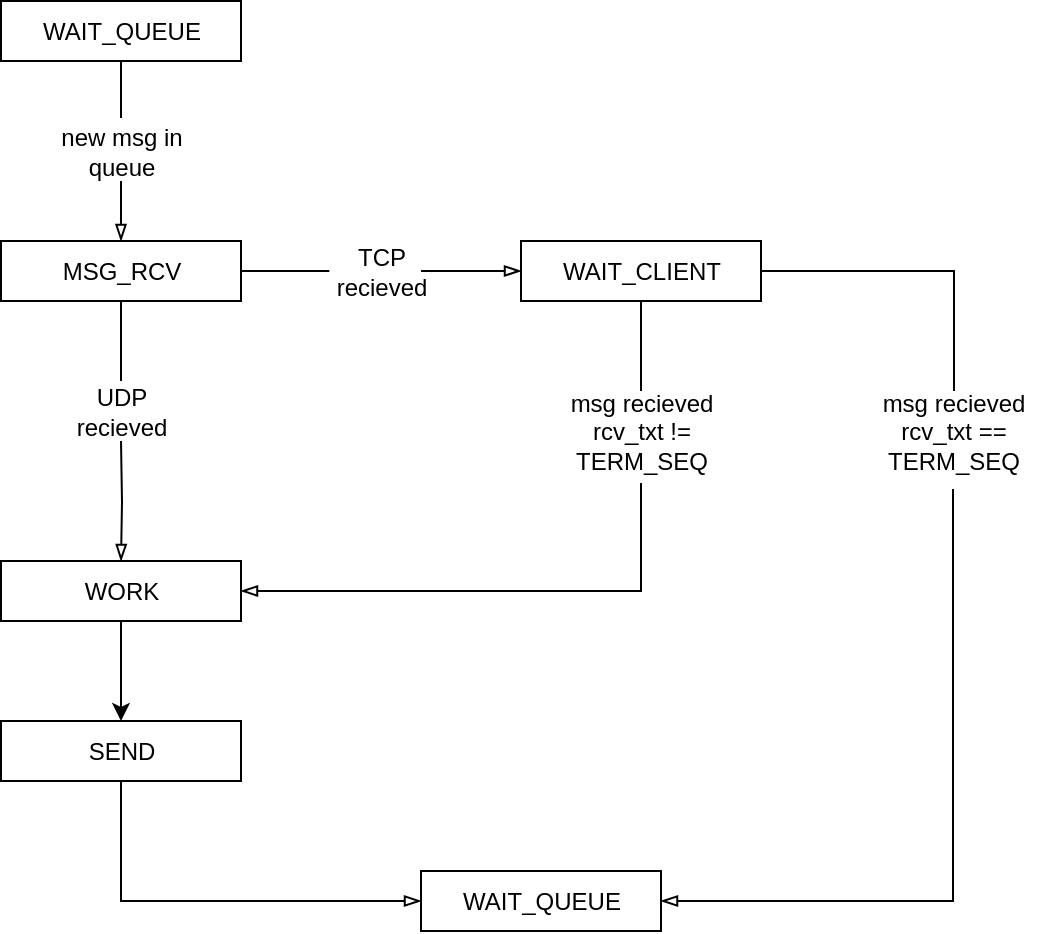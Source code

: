 <mxfile version="10.4.9" type="github"><diagram id="6dvnHG1m3vmrQf_y6KGc" name="Page-1"><mxGraphModel dx="840" dy="594" grid="0" gridSize="10" guides="1" tooltips="1" connect="1" arrows="1" fold="1" page="1" pageScale="1" pageWidth="827" pageHeight="583" background="none" math="0" shadow="0"><root><mxCell id="0"/><mxCell id="1" parent="0"/><mxCell id="-jwEHmoToY9I8rXiVObU-21" style="edgeStyle=orthogonalEdgeStyle;rounded=0;orthogonalLoop=1;jettySize=auto;html=1;exitX=0.5;exitY=1;exitDx=0;exitDy=0;strokeColor=#000000;endArrow=none;endFill=0;" parent="1" source="-jwEHmoToY9I8rXiVObU-1" edge="1"><mxGeometry relative="1" as="geometry"><mxPoint x="211.5" y="117" as="targetPoint"/></mxGeometry></mxCell><mxCell id="-jwEHmoToY9I8rXiVObU-1" value="WAIT_QUEUE" style="rounded=0;whiteSpace=wrap;html=1;" parent="1" vertex="1"><mxGeometry x="151.5" y="58.5" width="120" height="30" as="geometry"/></mxCell><mxCell id="-jwEHmoToY9I8rXiVObU-23" style="edgeStyle=orthogonalEdgeStyle;rounded=0;orthogonalLoop=1;jettySize=auto;html=1;exitX=0.5;exitY=1;exitDx=0;exitDy=0;endArrow=none;endFill=0;strokeColor=#000000;" parent="1" source="-jwEHmoToY9I8rXiVObU-2" edge="1"><mxGeometry relative="1" as="geometry"><mxPoint x="211.5" y="248.5" as="targetPoint"/></mxGeometry></mxCell><mxCell id="-jwEHmoToY9I8rXiVObU-25" style="edgeStyle=orthogonalEdgeStyle;rounded=0;orthogonalLoop=1;jettySize=auto;html=1;exitX=1;exitY=0.5;exitDx=0;exitDy=0;endArrow=none;endFill=0;strokeColor=#000000;" parent="1" source="-jwEHmoToY9I8rXiVObU-2" edge="1"><mxGeometry relative="1" as="geometry"><mxPoint x="315.667" y="193.5" as="targetPoint"/></mxGeometry></mxCell><mxCell id="-jwEHmoToY9I8rXiVObU-2" value="MSG_RCV" style="rounded=0;whiteSpace=wrap;html=1;" parent="1" vertex="1"><mxGeometry x="151.5" y="178.5" width="120" height="30" as="geometry"/></mxCell><mxCell id="-jwEHmoToY9I8rXiVObU-10" style="edgeStyle=orthogonalEdgeStyle;rounded=0;orthogonalLoop=1;jettySize=auto;html=1;exitX=0.5;exitY=1;exitDx=0;exitDy=0;entryX=0.5;entryY=0;entryDx=0;entryDy=0;" parent="1" source="-jwEHmoToY9I8rXiVObU-4" target="-jwEHmoToY9I8rXiVObU-9" edge="1"><mxGeometry relative="1" as="geometry"/></mxCell><mxCell id="-jwEHmoToY9I8rXiVObU-4" value="WORK" style="rounded=0;whiteSpace=wrap;html=1;" parent="1" vertex="1"><mxGeometry x="151.5" y="338.5" width="120" height="30" as="geometry"/></mxCell><mxCell id="-jwEHmoToY9I8rXiVObU-26" style="edgeStyle=orthogonalEdgeStyle;rounded=0;orthogonalLoop=1;jettySize=auto;html=1;exitX=1;exitY=0.5;exitDx=0;exitDy=0;entryX=0;entryY=0.5;entryDx=0;entryDy=0;endArrow=blockThin;endFill=0;strokeColor=#000000;" parent="1" source="-jwEHmoToY9I8rXiVObU-7" target="-jwEHmoToY9I8rXiVObU-11" edge="1"><mxGeometry relative="1" as="geometry"/></mxCell><mxCell id="-jwEHmoToY9I8rXiVObU-7" value="TCP recieved" style="text;html=1;strokeColor=none;fillColor=none;align=center;verticalAlign=middle;whiteSpace=wrap;rounded=0;" parent="1" vertex="1"><mxGeometry x="321.5" y="183.5" width="40" height="20" as="geometry"/></mxCell><mxCell id="-jwEHmoToY9I8rXiVObU-34" style="edgeStyle=orthogonalEdgeStyle;rounded=0;orthogonalLoop=1;jettySize=auto;html=1;exitX=0.5;exitY=1;exitDx=0;exitDy=0;entryX=0;entryY=0.5;entryDx=0;entryDy=0;endArrow=blockThin;endFill=0;strokeColor=#000000;" parent="1" source="-jwEHmoToY9I8rXiVObU-9" target="-jwEHmoToY9I8rXiVObU-33" edge="1"><mxGeometry relative="1" as="geometry"/></mxCell><mxCell id="-jwEHmoToY9I8rXiVObU-9" value="SEND" style="rounded=0;whiteSpace=wrap;html=1;" parent="1" vertex="1"><mxGeometry x="151.5" y="418.5" width="120" height="30" as="geometry"/></mxCell><mxCell id="-jwEHmoToY9I8rXiVObU-30" style="edgeStyle=orthogonalEdgeStyle;rounded=0;orthogonalLoop=1;jettySize=auto;html=1;exitX=0.5;exitY=1;exitDx=0;exitDy=0;entryX=0.5;entryY=0;entryDx=0;entryDy=0;endArrow=none;endFill=0;strokeColor=#000000;" parent="1" source="-jwEHmoToY9I8rXiVObU-11" target="-jwEHmoToY9I8rXiVObU-29" edge="1"><mxGeometry relative="1" as="geometry"/></mxCell><mxCell id="-jwEHmoToY9I8rXiVObU-31" style="edgeStyle=orthogonalEdgeStyle;rounded=0;orthogonalLoop=1;jettySize=auto;html=1;exitX=1;exitY=0.5;exitDx=0;exitDy=0;endArrow=none;endFill=0;strokeColor=#000000;" parent="1" source="-jwEHmoToY9I8rXiVObU-11" target="-jwEHmoToY9I8rXiVObU-19" edge="1"><mxGeometry relative="1" as="geometry"/></mxCell><mxCell id="-jwEHmoToY9I8rXiVObU-11" value="WAIT_CLIENT" style="rounded=0;whiteSpace=wrap;html=1;" parent="1" vertex="1"><mxGeometry x="411.5" y="178.5" width="120" height="30" as="geometry"/></mxCell><mxCell id="-jwEHmoToY9I8rXiVObU-22" style="edgeStyle=orthogonalEdgeStyle;rounded=0;orthogonalLoop=1;jettySize=auto;html=1;entryX=0.5;entryY=0;entryDx=0;entryDy=0;endArrow=blockThin;endFill=0;strokeColor=#000000;" parent="1" target="-jwEHmoToY9I8rXiVObU-2" edge="1"><mxGeometry relative="1" as="geometry"><mxPoint x="211.5" y="148.5" as="sourcePoint"/></mxGeometry></mxCell><mxCell id="-jwEHmoToY9I8rXiVObU-12" value="new msg in queue" style="text;html=1;strokeColor=none;fillColor=none;align=center;verticalAlign=middle;whiteSpace=wrap;rounded=0;" parent="1" vertex="1"><mxGeometry x="171.5" y="123.5" width="80" height="20" as="geometry"/></mxCell><mxCell id="-jwEHmoToY9I8rXiVObU-24" style="edgeStyle=orthogonalEdgeStyle;rounded=0;orthogonalLoop=1;jettySize=auto;html=1;entryX=0.5;entryY=0;entryDx=0;entryDy=0;endArrow=blockThin;endFill=0;strokeColor=#000000;" parent="1" target="-jwEHmoToY9I8rXiVObU-4" edge="1"><mxGeometry relative="1" as="geometry"><mxPoint x="211.5" y="278.5" as="sourcePoint"/></mxGeometry></mxCell><mxCell id="-jwEHmoToY9I8rXiVObU-15" value="UDP recieved" style="text;html=1;strokeColor=none;fillColor=none;align=center;verticalAlign=middle;whiteSpace=wrap;rounded=0;" parent="1" vertex="1"><mxGeometry x="191.5" y="253.5" width="40" height="20" as="geometry"/></mxCell><mxCell id="-jwEHmoToY9I8rXiVObU-35" style="edgeStyle=orthogonalEdgeStyle;rounded=0;orthogonalLoop=1;jettySize=auto;html=1;entryX=1;entryY=0.5;entryDx=0;entryDy=0;endArrow=blockThin;endFill=0;strokeColor=#000000;" parent="1" target="-jwEHmoToY9I8rXiVObU-33" edge="1"><mxGeometry relative="1" as="geometry"><mxPoint x="627.5" y="302.5" as="sourcePoint"/><Array as="points"><mxPoint x="627.5" y="508.5"/></Array></mxGeometry></mxCell><mxCell id="-jwEHmoToY9I8rXiVObU-19" value="&lt;div&gt;msg recieved&lt;br&gt;&lt;/div&gt;&lt;div&gt;rcv_txt == TERM_SEQ&lt;/div&gt;" style="text;html=1;strokeColor=none;fillColor=none;align=center;verticalAlign=middle;whiteSpace=wrap;rounded=0;" parent="1" vertex="1"><mxGeometry x="582" y="253.5" width="92" height="40" as="geometry"/></mxCell><mxCell id="-jwEHmoToY9I8rXiVObU-32" style="edgeStyle=orthogonalEdgeStyle;rounded=0;orthogonalLoop=1;jettySize=auto;html=1;entryX=1;entryY=0.5;entryDx=0;entryDy=0;endArrow=blockThin;endFill=0;strokeColor=#000000;" parent="1" target="-jwEHmoToY9I8rXiVObU-4" edge="1"><mxGeometry relative="1" as="geometry"><mxPoint x="471.5" y="299.5" as="sourcePoint"/><Array as="points"><mxPoint x="471.5" y="353.5"/></Array></mxGeometry></mxCell><mxCell id="-jwEHmoToY9I8rXiVObU-29" value="&lt;div&gt;msg recieved&lt;br&gt;&lt;/div&gt;&lt;div&gt;rcv_txt != TERM_SEQ&lt;/div&gt;" style="text;html=1;strokeColor=none;fillColor=none;align=center;verticalAlign=middle;whiteSpace=wrap;rounded=0;" parent="1" vertex="1"><mxGeometry x="425.5" y="253.5" width="92" height="40" as="geometry"/></mxCell><mxCell id="-jwEHmoToY9I8rXiVObU-33" value="WAIT_QUEUE" style="rounded=0;whiteSpace=wrap;html=1;" parent="1" vertex="1"><mxGeometry x="361.5" y="493.5" width="120" height="30" as="geometry"/></mxCell></root></mxGraphModel></diagram></mxfile>